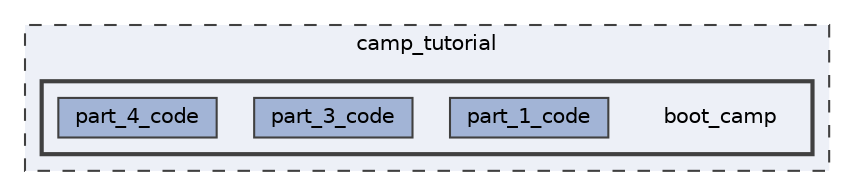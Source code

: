 digraph "boot_camp"
{
 // LATEX_PDF_SIZE
  bgcolor="transparent";
  edge [fontname=Helvetica,fontsize=10,labelfontname=Helvetica,labelfontsize=10];
  node [fontname=Helvetica,fontsize=10,shape=box,height=0.2,width=0.4];
  compound=true
  subgraph clusterdir_3cfd33d2ddb7e6c78c4d4a98210d3f2b {
    graph [ bgcolor="#edf0f7", pencolor="grey25", label="camp_tutorial", fontname=Helvetica,fontsize=10 style="filled,dashed", URL="dir_3cfd33d2ddb7e6c78c4d4a98210d3f2b.html",tooltip=""]
  subgraph clusterdir_e41b9b8d70683d92455c8d3baf0273f9 {
    graph [ bgcolor="#edf0f7", pencolor="grey25", label="", fontname=Helvetica,fontsize=10 style="filled,bold", URL="dir_e41b9b8d70683d92455c8d3baf0273f9.html",tooltip=""]
    dir_e41b9b8d70683d92455c8d3baf0273f9 [shape=plaintext, label="boot_camp"];
  dir_c2bffcec69384c3332690e52002c9854 [label="part_1_code", fillcolor="#a2b4d6", color="grey25", style="filled", URL="dir_c2bffcec69384c3332690e52002c9854.html",tooltip=""];
  dir_12aa090f491ec902079c07337d7843e3 [label="part_3_code", fillcolor="#a2b4d6", color="grey25", style="filled", URL="dir_12aa090f491ec902079c07337d7843e3.html",tooltip=""];
  dir_60da986405aa6da2611fc60ac975d967 [label="part_4_code", fillcolor="#a2b4d6", color="grey25", style="filled", URL="dir_60da986405aa6da2611fc60ac975d967.html",tooltip=""];
  }
  }
}

